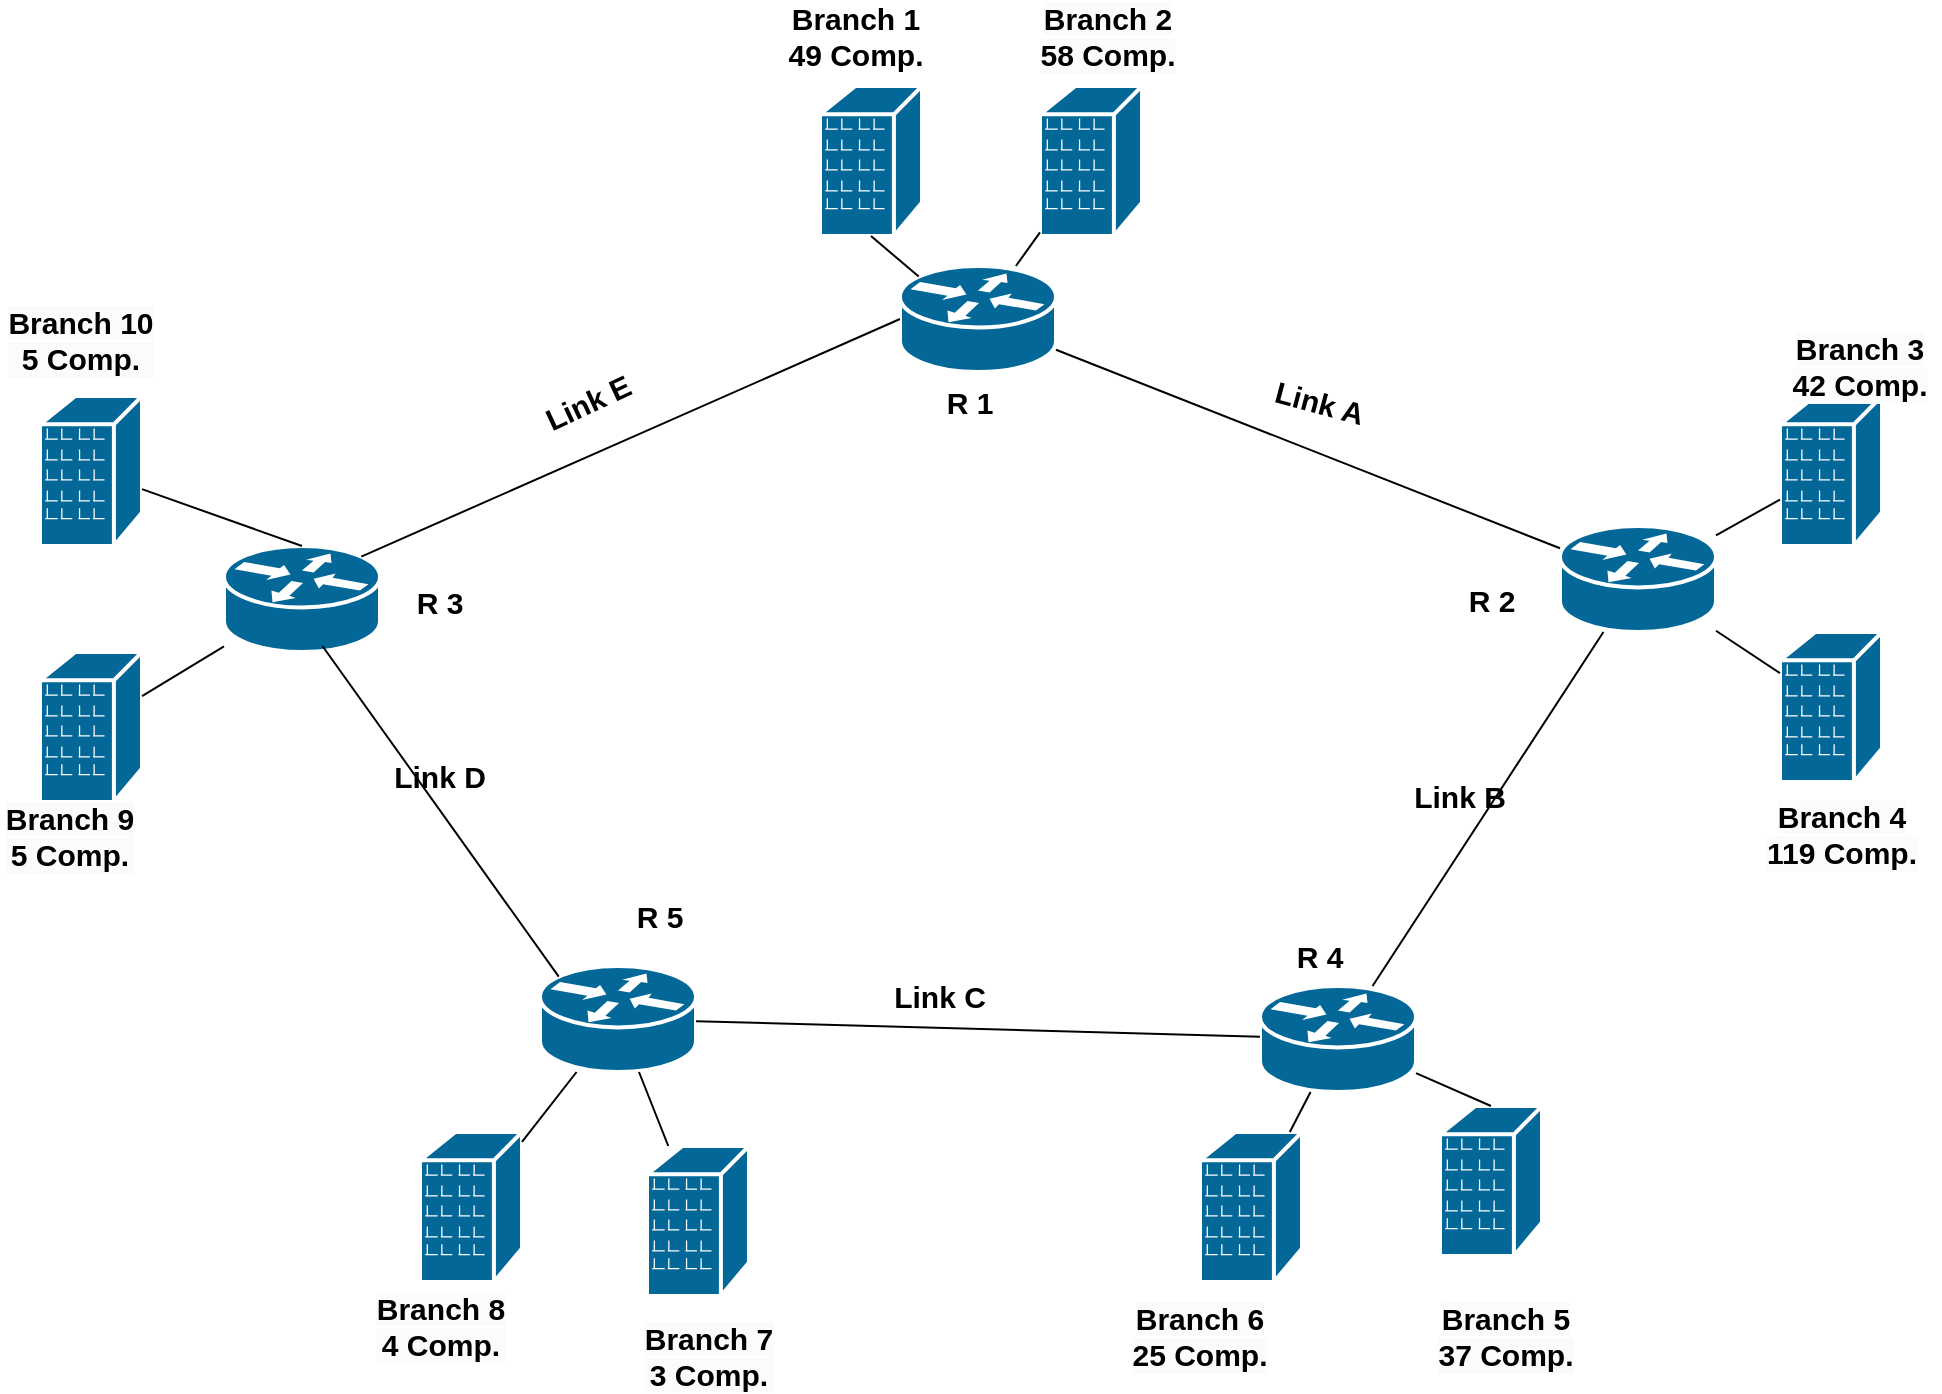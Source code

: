 <mxfile version="26.0.16">
  <diagram name="Page-1" id="eCsuilVsd4p0Eh5gDW_A">
    <mxGraphModel dx="2250" dy="1871" grid="1" gridSize="10" guides="1" tooltips="1" connect="1" arrows="1" fold="1" page="1" pageScale="1" pageWidth="850" pageHeight="1100" math="0" shadow="0">
      <root>
        <mxCell id="0" />
        <mxCell id="1" parent="0" />
        <mxCell id="zKcelk2PMo9fJWFfxGQ9-1" value="" style="shape=mxgraph.cisco.routers.router;sketch=0;html=1;pointerEvents=1;dashed=0;fillColor=#036897;strokeColor=#ffffff;strokeWidth=2;verticalLabelPosition=bottom;verticalAlign=top;align=center;outlineConnect=0;fontStyle=1;fontSize=15;" vertex="1" parent="1">
          <mxGeometry x="82" y="220" width="78" height="53" as="geometry" />
        </mxCell>
        <mxCell id="zKcelk2PMo9fJWFfxGQ9-2" value="" style="shape=mxgraph.cisco.routers.router;sketch=0;html=1;pointerEvents=1;dashed=0;fillColor=#036897;strokeColor=#ffffff;strokeWidth=2;verticalLabelPosition=bottom;verticalAlign=top;align=center;outlineConnect=0;fontStyle=1;fontSize=15;" vertex="1" parent="1">
          <mxGeometry x="420" y="80" width="78" height="53" as="geometry" />
        </mxCell>
        <mxCell id="zKcelk2PMo9fJWFfxGQ9-3" value="" style="shape=mxgraph.cisco.routers.router;sketch=0;html=1;pointerEvents=1;dashed=0;fillColor=#036897;strokeColor=#ffffff;strokeWidth=2;verticalLabelPosition=bottom;verticalAlign=top;align=center;outlineConnect=0;fontStyle=1;fontSize=15;" vertex="1" parent="1">
          <mxGeometry x="750" y="210" width="78" height="53" as="geometry" />
        </mxCell>
        <mxCell id="zKcelk2PMo9fJWFfxGQ9-4" value="" style="shape=mxgraph.cisco.routers.router;sketch=0;html=1;pointerEvents=1;dashed=0;fillColor=#036897;strokeColor=#ffffff;strokeWidth=2;verticalLabelPosition=bottom;verticalAlign=top;align=center;outlineConnect=0;fontStyle=1;fontSize=15;" vertex="1" parent="1">
          <mxGeometry x="240" y="430" width="78" height="53" as="geometry" />
        </mxCell>
        <mxCell id="zKcelk2PMo9fJWFfxGQ9-5" value="" style="shape=mxgraph.cisco.routers.router;sketch=0;html=1;pointerEvents=1;dashed=0;fillColor=#036897;strokeColor=#ffffff;strokeWidth=2;verticalLabelPosition=bottom;verticalAlign=top;align=center;outlineConnect=0;fontStyle=1;fontSize=15;" vertex="1" parent="1">
          <mxGeometry x="600" y="440" width="78" height="53" as="geometry" />
        </mxCell>
        <mxCell id="zKcelk2PMo9fJWFfxGQ9-7" value="" style="shape=mxgraph.cisco.buildings.branch_office;sketch=0;html=1;pointerEvents=1;dashed=0;fillColor=#036897;strokeColor=#ffffff;strokeWidth=2;verticalLabelPosition=bottom;verticalAlign=top;align=center;outlineConnect=0;fontStyle=1;fontSize=15;" vertex="1" parent="1">
          <mxGeometry x="-10" y="145" width="51" height="75" as="geometry" />
        </mxCell>
        <mxCell id="zKcelk2PMo9fJWFfxGQ9-8" value="" style="shape=mxgraph.cisco.buildings.branch_office;sketch=0;html=1;pointerEvents=1;dashed=0;fillColor=#036897;strokeColor=#ffffff;strokeWidth=2;verticalLabelPosition=bottom;verticalAlign=top;align=center;outlineConnect=0;fontStyle=1;fontSize=15;" vertex="1" parent="1">
          <mxGeometry x="-10" y="273" width="51" height="75" as="geometry" />
        </mxCell>
        <mxCell id="zKcelk2PMo9fJWFfxGQ9-9" value="" style="shape=mxgraph.cisco.buildings.branch_office;sketch=0;html=1;pointerEvents=1;dashed=0;fillColor=#036897;strokeColor=#ffffff;strokeWidth=2;verticalLabelPosition=bottom;verticalAlign=top;align=center;outlineConnect=0;fontStyle=1;fontSize=15;" vertex="1" parent="1">
          <mxGeometry x="380" y="-10" width="51" height="75" as="geometry" />
        </mxCell>
        <mxCell id="zKcelk2PMo9fJWFfxGQ9-10" value="" style="shape=mxgraph.cisco.buildings.branch_office;sketch=0;html=1;pointerEvents=1;dashed=0;fillColor=#036897;strokeColor=#ffffff;strokeWidth=2;verticalLabelPosition=bottom;verticalAlign=top;align=center;outlineConnect=0;fontStyle=1;fontSize=15;" vertex="1" parent="1">
          <mxGeometry x="490" y="-10" width="51" height="75" as="geometry" />
        </mxCell>
        <mxCell id="zKcelk2PMo9fJWFfxGQ9-11" value="" style="shape=mxgraph.cisco.buildings.branch_office;sketch=0;html=1;pointerEvents=1;dashed=0;fillColor=#036897;strokeColor=#ffffff;strokeWidth=2;verticalLabelPosition=bottom;verticalAlign=top;align=center;outlineConnect=0;fontStyle=1;fontSize=15;" vertex="1" parent="1">
          <mxGeometry x="180" y="513" width="51" height="75" as="geometry" />
        </mxCell>
        <mxCell id="zKcelk2PMo9fJWFfxGQ9-12" value="" style="shape=mxgraph.cisco.buildings.branch_office;sketch=0;html=1;pointerEvents=1;dashed=0;fillColor=#036897;strokeColor=#ffffff;strokeWidth=2;verticalLabelPosition=bottom;verticalAlign=top;align=center;outlineConnect=0;fontStyle=1;fontSize=15;" vertex="1" parent="1">
          <mxGeometry x="293.5" y="520" width="51" height="75" as="geometry" />
        </mxCell>
        <mxCell id="zKcelk2PMo9fJWFfxGQ9-13" value="" style="shape=mxgraph.cisco.buildings.branch_office;sketch=0;html=1;pointerEvents=1;dashed=0;fillColor=#036897;strokeColor=#ffffff;strokeWidth=2;verticalLabelPosition=bottom;verticalAlign=top;align=center;outlineConnect=0;fontStyle=1;fontSize=15;" vertex="1" parent="1">
          <mxGeometry x="570" y="513" width="51" height="75" as="geometry" />
        </mxCell>
        <mxCell id="zKcelk2PMo9fJWFfxGQ9-14" value="" style="shape=mxgraph.cisco.buildings.branch_office;sketch=0;html=1;pointerEvents=1;dashed=0;fillColor=#036897;strokeColor=#ffffff;strokeWidth=2;verticalLabelPosition=bottom;verticalAlign=top;align=center;outlineConnect=0;fontStyle=1;fontSize=15;" vertex="1" parent="1">
          <mxGeometry x="690" y="500" width="51" height="75" as="geometry" />
        </mxCell>
        <mxCell id="zKcelk2PMo9fJWFfxGQ9-17" value="" style="shape=mxgraph.cisco.buildings.branch_office;sketch=0;html=1;pointerEvents=1;dashed=0;fillColor=#036897;strokeColor=#ffffff;strokeWidth=2;verticalLabelPosition=bottom;verticalAlign=top;align=center;outlineConnect=0;fontStyle=1;fontSize=15;" vertex="1" parent="1">
          <mxGeometry x="860" y="145" width="51" height="75" as="geometry" />
        </mxCell>
        <mxCell id="zKcelk2PMo9fJWFfxGQ9-18" value="" style="shape=mxgraph.cisco.buildings.branch_office;sketch=0;html=1;pointerEvents=1;dashed=0;fillColor=#036897;strokeColor=#ffffff;strokeWidth=2;verticalLabelPosition=bottom;verticalAlign=top;align=center;outlineConnect=0;fontStyle=1;fontSize=15;" vertex="1" parent="1">
          <mxGeometry x="860" y="263" width="51" height="75" as="geometry" />
        </mxCell>
        <mxCell id="zKcelk2PMo9fJWFfxGQ9-22" value="" style="endArrow=none;html=1;rounded=0;exitX=0.88;exitY=0.1;exitDx=0;exitDy=0;exitPerimeter=0;entryX=0;entryY=0.5;entryDx=0;entryDy=0;entryPerimeter=0;fontStyle=1;fontSize=15;" edge="1" parent="1" source="zKcelk2PMo9fJWFfxGQ9-1" target="zKcelk2PMo9fJWFfxGQ9-2">
          <mxGeometry width="50" height="50" relative="1" as="geometry">
            <mxPoint x="320" y="260" as="sourcePoint" />
            <mxPoint x="370" y="210" as="targetPoint" />
          </mxGeometry>
        </mxCell>
        <mxCell id="zKcelk2PMo9fJWFfxGQ9-23" value="" style="endArrow=none;html=1;rounded=0;exitX=0.12;exitY=0.1;exitDx=0;exitDy=0;exitPerimeter=0;entryX=0.631;entryY=0.943;entryDx=0;entryDy=0;entryPerimeter=0;fontStyle=1;fontSize=15;" edge="1" parent="1" source="zKcelk2PMo9fJWFfxGQ9-4" target="zKcelk2PMo9fJWFfxGQ9-1">
          <mxGeometry width="50" height="50" relative="1" as="geometry">
            <mxPoint x="80" y="310" as="sourcePoint" />
            <mxPoint x="130" y="260" as="targetPoint" />
          </mxGeometry>
        </mxCell>
        <mxCell id="zKcelk2PMo9fJWFfxGQ9-24" value="" style="endArrow=none;html=1;rounded=0;fontStyle=1;fontSize=15;" edge="1" parent="1" source="zKcelk2PMo9fJWFfxGQ9-4" target="zKcelk2PMo9fJWFfxGQ9-5">
          <mxGeometry width="50" height="50" relative="1" as="geometry">
            <mxPoint x="450" y="440" as="sourcePoint" />
            <mxPoint x="500" y="390" as="targetPoint" />
          </mxGeometry>
        </mxCell>
        <mxCell id="zKcelk2PMo9fJWFfxGQ9-25" value="" style="endArrow=none;html=1;rounded=0;fontStyle=1;fontSize=15;" edge="1" parent="1" source="zKcelk2PMo9fJWFfxGQ9-5" target="zKcelk2PMo9fJWFfxGQ9-3">
          <mxGeometry width="50" height="50" relative="1" as="geometry">
            <mxPoint x="450" y="440" as="sourcePoint" />
            <mxPoint x="500" y="390" as="targetPoint" />
          </mxGeometry>
        </mxCell>
        <mxCell id="zKcelk2PMo9fJWFfxGQ9-26" value="" style="endArrow=none;html=1;rounded=0;fontStyle=1;fontSize=15;" edge="1" parent="1" source="zKcelk2PMo9fJWFfxGQ9-3" target="zKcelk2PMo9fJWFfxGQ9-2">
          <mxGeometry width="50" height="50" relative="1" as="geometry">
            <mxPoint x="450" y="440" as="sourcePoint" />
            <mxPoint x="500" y="390" as="targetPoint" />
          </mxGeometry>
        </mxCell>
        <mxCell id="zKcelk2PMo9fJWFfxGQ9-27" value="" style="endArrow=none;html=1;rounded=0;entryX=0.5;entryY=0;entryDx=0;entryDy=0;entryPerimeter=0;fontStyle=1;fontSize=15;" edge="1" parent="1" source="zKcelk2PMo9fJWFfxGQ9-7" target="zKcelk2PMo9fJWFfxGQ9-1">
          <mxGeometry width="50" height="50" relative="1" as="geometry">
            <mxPoint x="450" y="310" as="sourcePoint" />
            <mxPoint x="500" y="260" as="targetPoint" />
          </mxGeometry>
        </mxCell>
        <mxCell id="zKcelk2PMo9fJWFfxGQ9-28" value="" style="endArrow=none;html=1;rounded=0;fontStyle=1;fontSize=15;" edge="1" parent="1" source="zKcelk2PMo9fJWFfxGQ9-2" target="zKcelk2PMo9fJWFfxGQ9-10">
          <mxGeometry width="50" height="50" relative="1" as="geometry">
            <mxPoint x="450" y="310" as="sourcePoint" />
            <mxPoint x="500" y="260" as="targetPoint" />
          </mxGeometry>
        </mxCell>
        <mxCell id="zKcelk2PMo9fJWFfxGQ9-29" value="" style="endArrow=none;html=1;rounded=0;fontStyle=1;fontSize=15;" edge="1" parent="1" source="zKcelk2PMo9fJWFfxGQ9-11" target="zKcelk2PMo9fJWFfxGQ9-4">
          <mxGeometry width="50" height="50" relative="1" as="geometry">
            <mxPoint x="40" y="440" as="sourcePoint" />
            <mxPoint x="90" y="390" as="targetPoint" />
          </mxGeometry>
        </mxCell>
        <mxCell id="zKcelk2PMo9fJWFfxGQ9-30" value="" style="endArrow=none;html=1;rounded=0;fontStyle=1;fontSize=15;" edge="1" parent="1" source="zKcelk2PMo9fJWFfxGQ9-3" target="zKcelk2PMo9fJWFfxGQ9-17">
          <mxGeometry width="50" height="50" relative="1" as="geometry">
            <mxPoint x="621" y="323" as="sourcePoint" />
            <mxPoint x="671" y="273" as="targetPoint" />
          </mxGeometry>
        </mxCell>
        <mxCell id="zKcelk2PMo9fJWFfxGQ9-31" value="" style="endArrow=none;html=1;rounded=0;fontStyle=1;fontSize=15;" edge="1" parent="1" source="zKcelk2PMo9fJWFfxGQ9-8" target="zKcelk2PMo9fJWFfxGQ9-1">
          <mxGeometry width="50" height="50" relative="1" as="geometry">
            <mxPoint x="50" y="325.5" as="sourcePoint" />
            <mxPoint x="100" y="275.5" as="targetPoint" />
          </mxGeometry>
        </mxCell>
        <mxCell id="zKcelk2PMo9fJWFfxGQ9-32" value="" style="endArrow=none;html=1;rounded=0;entryX=0.5;entryY=1;entryDx=0;entryDy=0;entryPerimeter=0;exitX=0.12;exitY=0.1;exitDx=0;exitDy=0;exitPerimeter=0;fontStyle=1;fontSize=15;" edge="1" parent="1" source="zKcelk2PMo9fJWFfxGQ9-2" target="zKcelk2PMo9fJWFfxGQ9-9">
          <mxGeometry width="50" height="50" relative="1" as="geometry">
            <mxPoint x="410" y="270" as="sourcePoint" />
            <mxPoint x="460" y="220" as="targetPoint" />
          </mxGeometry>
        </mxCell>
        <mxCell id="zKcelk2PMo9fJWFfxGQ9-33" value="" style="endArrow=none;html=1;rounded=0;fontStyle=1;fontSize=15;" edge="1" parent="1" source="zKcelk2PMo9fJWFfxGQ9-12" target="zKcelk2PMo9fJWFfxGQ9-4">
          <mxGeometry width="50" height="50" relative="1" as="geometry">
            <mxPoint x="370" y="520" as="sourcePoint" />
            <mxPoint x="420" y="470" as="targetPoint" />
          </mxGeometry>
        </mxCell>
        <mxCell id="zKcelk2PMo9fJWFfxGQ9-34" value="" style="endArrow=none;html=1;rounded=0;fontStyle=1;fontSize=15;" edge="1" parent="1" source="zKcelk2PMo9fJWFfxGQ9-13" target="zKcelk2PMo9fJWFfxGQ9-5">
          <mxGeometry width="50" height="50" relative="1" as="geometry">
            <mxPoint x="380" y="370" as="sourcePoint" />
            <mxPoint x="430" y="320" as="targetPoint" />
          </mxGeometry>
        </mxCell>
        <mxCell id="zKcelk2PMo9fJWFfxGQ9-35" value="" style="endArrow=none;html=1;rounded=0;entryX=0.5;entryY=0;entryDx=0;entryDy=0;entryPerimeter=0;fontStyle=1;fontSize=15;" edge="1" parent="1" source="zKcelk2PMo9fJWFfxGQ9-5" target="zKcelk2PMo9fJWFfxGQ9-14">
          <mxGeometry width="50" height="50" relative="1" as="geometry">
            <mxPoint x="450" y="410" as="sourcePoint" />
            <mxPoint x="500" y="360" as="targetPoint" />
          </mxGeometry>
        </mxCell>
        <mxCell id="zKcelk2PMo9fJWFfxGQ9-36" value="" style="endArrow=none;html=1;rounded=0;fontStyle=1;fontSize=15;" edge="1" parent="1" source="zKcelk2PMo9fJWFfxGQ9-3" target="zKcelk2PMo9fJWFfxGQ9-18">
          <mxGeometry width="50" height="50" relative="1" as="geometry">
            <mxPoint x="530" y="380" as="sourcePoint" />
            <mxPoint x="580" y="330" as="targetPoint" />
          </mxGeometry>
        </mxCell>
        <mxCell id="zKcelk2PMo9fJWFfxGQ9-37" value="Branch 1&lt;div&gt;49 Comp.&lt;/div&gt;" style="text;html=1;align=center;verticalAlign=middle;whiteSpace=wrap;rounded=0;fontStyle=1;fontSize=15;" vertex="1" parent="1">
          <mxGeometry x="360" y="-50" width="75.5" height="30" as="geometry" />
        </mxCell>
        <mxCell id="zKcelk2PMo9fJWFfxGQ9-38" value="&lt;span style=&quot;color: rgb(0, 0, 0); font-family: Helvetica; font-style: normal; font-variant-ligatures: normal; font-variant-caps: normal; letter-spacing: normal; orphans: 2; text-align: center; text-indent: 0px; text-transform: none; widows: 2; word-spacing: 0px; -webkit-text-stroke-width: 0px; white-space: normal; background-color: rgb(251, 251, 251); text-decoration-thickness: initial; text-decoration-style: initial; text-decoration-color: initial; float: none; display: inline !important;&quot;&gt;Branch 2&lt;/span&gt;&lt;div style=&quot;forced-color-adjust: none; color: rgb(0, 0, 0); font-family: Helvetica; font-style: normal; font-variant-ligatures: normal; font-variant-caps: normal; letter-spacing: normal; orphans: 2; text-align: center; text-indent: 0px; text-transform: none; widows: 2; word-spacing: 0px; -webkit-text-stroke-width: 0px; white-space: normal; background-color: rgb(251, 251, 251); text-decoration-thickness: initial; text-decoration-style: initial; text-decoration-color: initial;&quot;&gt;58 Comp.&lt;/div&gt;" style="text;html=1;align=center;verticalAlign=middle;whiteSpace=wrap;rounded=0;fontStyle=1;fontSize=15;" vertex="1" parent="1">
          <mxGeometry x="488" y="-50" width="72" height="30" as="geometry" />
        </mxCell>
        <mxCell id="zKcelk2PMo9fJWFfxGQ9-39" value="&lt;span style=&quot;forced-color-adjust: none; color: rgb(0, 0, 0); font-family: Helvetica; font-style: normal; font-variant-ligatures: normal; font-variant-caps: normal; letter-spacing: normal; orphans: 2; text-align: center; text-indent: 0px; text-transform: none; widows: 2; word-spacing: 0px; -webkit-text-stroke-width: 0px; white-space: normal; text-decoration-thickness: initial; text-decoration-style: initial; text-decoration-color: initial; background-color: rgb(251, 251, 251); float: none; display: inline !important;&quot;&gt;Branch 10&lt;/span&gt;&lt;div style=&quot;forced-color-adjust: none; color: rgb(0, 0, 0); font-family: Helvetica; font-style: normal; font-variant-ligatures: normal; font-variant-caps: normal; letter-spacing: normal; orphans: 2; text-align: center; text-indent: 0px; text-transform: none; widows: 2; word-spacing: 0px; -webkit-text-stroke-width: 0px; white-space: normal; text-decoration-thickness: initial; text-decoration-style: initial; text-decoration-color: initial; background-color: rgb(251, 251, 251);&quot;&gt;5 Comp.&lt;/div&gt;" style="text;html=1;align=center;verticalAlign=middle;whiteSpace=wrap;rounded=0;fontStyle=1;fontSize=15;" vertex="1" parent="1">
          <mxGeometry x="-30" y="102" width="81" height="30" as="geometry" />
        </mxCell>
        <mxCell id="zKcelk2PMo9fJWFfxGQ9-40" value="&lt;span style=&quot;forced-color-adjust: none; color: rgb(0, 0, 0); font-family: Helvetica; font-style: normal; font-variant-ligatures: normal; font-variant-caps: normal; letter-spacing: normal; orphans: 2; text-align: center; text-indent: 0px; text-transform: none; widows: 2; word-spacing: 0px; -webkit-text-stroke-width: 0px; white-space: normal; text-decoration-thickness: initial; text-decoration-style: initial; text-decoration-color: initial; background-color: rgb(251, 251, 251); float: none; display: inline !important;&quot;&gt;Branch 9&lt;/span&gt;&lt;div style=&quot;forced-color-adjust: none; color: rgb(0, 0, 0); font-family: Helvetica; font-style: normal; font-variant-ligatures: normal; font-variant-caps: normal; letter-spacing: normal; orphans: 2; text-align: center; text-indent: 0px; text-transform: none; widows: 2; word-spacing: 0px; -webkit-text-stroke-width: 0px; white-space: normal; text-decoration-thickness: initial; text-decoration-style: initial; text-decoration-color: initial; background-color: rgb(251, 251, 251);&quot;&gt;5 Comp.&lt;/div&gt;" style="text;html=1;align=center;verticalAlign=middle;whiteSpace=wrap;rounded=0;fontStyle=1;fontSize=15;" vertex="1" parent="1">
          <mxGeometry x="-30" y="350" width="70" height="30" as="geometry" />
        </mxCell>
        <mxCell id="zKcelk2PMo9fJWFfxGQ9-41" value="&lt;span style=&quot;forced-color-adjust: none; color: rgb(0, 0, 0); font-family: Helvetica; font-style: normal; font-variant-ligatures: normal; font-variant-caps: normal; letter-spacing: normal; orphans: 2; text-align: center; text-indent: 0px; text-transform: none; widows: 2; word-spacing: 0px; -webkit-text-stroke-width: 0px; white-space: normal; text-decoration-thickness: initial; text-decoration-style: initial; text-decoration-color: initial; background-color: rgb(251, 251, 251); float: none; display: inline !important;&quot;&gt;Branch 8&lt;/span&gt;&lt;div style=&quot;forced-color-adjust: none; color: rgb(0, 0, 0); font-family: Helvetica; font-style: normal; font-variant-ligatures: normal; font-variant-caps: normal; letter-spacing: normal; orphans: 2; text-align: center; text-indent: 0px; text-transform: none; widows: 2; word-spacing: 0px; -webkit-text-stroke-width: 0px; white-space: normal; text-decoration-thickness: initial; text-decoration-style: initial; text-decoration-color: initial; background-color: rgb(251, 251, 251);&quot;&gt;4 Comp.&lt;/div&gt;" style="text;html=1;align=center;verticalAlign=middle;whiteSpace=wrap;rounded=0;fontStyle=1;fontSize=15;" vertex="1" parent="1">
          <mxGeometry x="150" y="595" width="81" height="30" as="geometry" />
        </mxCell>
        <mxCell id="zKcelk2PMo9fJWFfxGQ9-42" value="&lt;span style=&quot;forced-color-adjust: none; color: rgb(0, 0, 0); font-family: Helvetica; font-style: normal; font-variant-ligatures: normal; font-variant-caps: normal; letter-spacing: normal; orphans: 2; text-align: center; text-indent: 0px; text-transform: none; widows: 2; word-spacing: 0px; -webkit-text-stroke-width: 0px; white-space: normal; text-decoration-thickness: initial; text-decoration-style: initial; text-decoration-color: initial; background-color: rgb(251, 251, 251); float: none; display: inline !important;&quot;&gt;Branch 7&lt;/span&gt;&lt;div style=&quot;forced-color-adjust: none; color: rgb(0, 0, 0); font-family: Helvetica; font-style: normal; font-variant-ligatures: normal; font-variant-caps: normal; letter-spacing: normal; orphans: 2; text-align: center; text-indent: 0px; text-transform: none; widows: 2; word-spacing: 0px; -webkit-text-stroke-width: 0px; white-space: normal; text-decoration-thickness: initial; text-decoration-style: initial; text-decoration-color: initial; background-color: rgb(251, 251, 251);&quot;&gt;3 Comp.&lt;/div&gt;" style="text;html=1;align=center;verticalAlign=middle;whiteSpace=wrap;rounded=0;fontStyle=1;fontSize=15;" vertex="1" parent="1">
          <mxGeometry x="289" y="610" width="71" height="30" as="geometry" />
        </mxCell>
        <mxCell id="zKcelk2PMo9fJWFfxGQ9-43" value="&lt;span style=&quot;forced-color-adjust: none; color: rgb(0, 0, 0); font-family: Helvetica; font-style: normal; font-variant-ligatures: normal; font-variant-caps: normal; letter-spacing: normal; orphans: 2; text-align: center; text-indent: 0px; text-transform: none; widows: 2; word-spacing: 0px; -webkit-text-stroke-width: 0px; white-space: normal; text-decoration-thickness: initial; text-decoration-style: initial; text-decoration-color: initial; background-color: rgb(251, 251, 251); float: none; display: inline !important;&quot;&gt;Branch 6&lt;/span&gt;&lt;div style=&quot;forced-color-adjust: none; color: rgb(0, 0, 0); font-family: Helvetica; font-style: normal; font-variant-ligatures: normal; font-variant-caps: normal; letter-spacing: normal; orphans: 2; text-align: center; text-indent: 0px; text-transform: none; widows: 2; word-spacing: 0px; -webkit-text-stroke-width: 0px; white-space: normal; text-decoration-thickness: initial; text-decoration-style: initial; text-decoration-color: initial; background-color: rgb(251, 251, 251);&quot;&gt;25 Comp.&lt;/div&gt;" style="text;html=1;align=center;verticalAlign=middle;whiteSpace=wrap;rounded=0;fontStyle=1;fontSize=15;" vertex="1" parent="1">
          <mxGeometry x="530" y="600" width="80" height="30" as="geometry" />
        </mxCell>
        <mxCell id="zKcelk2PMo9fJWFfxGQ9-44" value="&lt;span style=&quot;forced-color-adjust: none; color: rgb(0, 0, 0); font-family: Helvetica; font-style: normal; font-variant-ligatures: normal; font-variant-caps: normal; letter-spacing: normal; orphans: 2; text-align: center; text-indent: 0px; text-transform: none; widows: 2; word-spacing: 0px; -webkit-text-stroke-width: 0px; white-space: normal; text-decoration-thickness: initial; text-decoration-style: initial; text-decoration-color: initial; background-color: rgb(251, 251, 251); float: none; display: inline !important;&quot;&gt;Branch 5&lt;/span&gt;&lt;div style=&quot;forced-color-adjust: none; color: rgb(0, 0, 0); font-family: Helvetica; font-style: normal; font-variant-ligatures: normal; font-variant-caps: normal; letter-spacing: normal; orphans: 2; text-align: center; text-indent: 0px; text-transform: none; widows: 2; word-spacing: 0px; -webkit-text-stroke-width: 0px; white-space: normal; text-decoration-thickness: initial; text-decoration-style: initial; text-decoration-color: initial; background-color: rgb(251, 251, 251);&quot;&gt;37 Comp.&lt;/div&gt;" style="text;html=1;align=center;verticalAlign=middle;whiteSpace=wrap;rounded=0;fontStyle=1;fontSize=15;" vertex="1" parent="1">
          <mxGeometry x="686" y="600" width="74" height="30" as="geometry" />
        </mxCell>
        <mxCell id="zKcelk2PMo9fJWFfxGQ9-45" value="&lt;span style=&quot;forced-color-adjust: none; color: rgb(0, 0, 0); font-family: Helvetica; font-style: normal; font-variant-ligatures: normal; font-variant-caps: normal; letter-spacing: normal; orphans: 2; text-align: center; text-indent: 0px; text-transform: none; widows: 2; word-spacing: 0px; -webkit-text-stroke-width: 0px; white-space: normal; text-decoration-thickness: initial; text-decoration-style: initial; text-decoration-color: initial; background-color: rgb(251, 251, 251); float: none; display: inline !important;&quot;&gt;Branch 4&lt;/span&gt;&lt;div style=&quot;forced-color-adjust: none; color: rgb(0, 0, 0); font-family: Helvetica; font-style: normal; font-variant-ligatures: normal; font-variant-caps: normal; letter-spacing: normal; orphans: 2; text-align: center; text-indent: 0px; text-transform: none; widows: 2; word-spacing: 0px; -webkit-text-stroke-width: 0px; white-space: normal; text-decoration-thickness: initial; text-decoration-style: initial; text-decoration-color: initial; background-color: rgb(251, 251, 251);&quot;&gt;119 Comp.&lt;/div&gt;" style="text;html=1;align=center;verticalAlign=middle;whiteSpace=wrap;rounded=0;fontStyle=1;fontSize=15;" vertex="1" parent="1">
          <mxGeometry x="852" y="349" width="78" height="30" as="geometry" />
        </mxCell>
        <mxCell id="zKcelk2PMo9fJWFfxGQ9-46" value="&lt;span style=&quot;color: rgb(0, 0, 0); font-family: Helvetica; font-style: normal; font-variant-ligatures: normal; font-variant-caps: normal; letter-spacing: normal; orphans: 2; text-align: center; text-indent: 0px; text-transform: none; widows: 2; word-spacing: 0px; -webkit-text-stroke-width: 0px; white-space: normal; background-color: rgb(251, 251, 251); text-decoration-thickness: initial; text-decoration-style: initial; text-decoration-color: initial; float: none; display: inline !important;&quot;&gt;Branch 3&lt;/span&gt;&lt;div style=&quot;forced-color-adjust: none; color: rgb(0, 0, 0); font-family: Helvetica; font-style: normal; font-variant-ligatures: normal; font-variant-caps: normal; letter-spacing: normal; orphans: 2; text-align: center; text-indent: 0px; text-transform: none; widows: 2; word-spacing: 0px; -webkit-text-stroke-width: 0px; white-space: normal; background-color: rgb(251, 251, 251); text-decoration-thickness: initial; text-decoration-style: initial; text-decoration-color: initial;&quot;&gt;42 Comp.&lt;/div&gt;" style="text;html=1;align=center;verticalAlign=middle;whiteSpace=wrap;rounded=0;fontStyle=1;fontSize=15;" vertex="1" parent="1">
          <mxGeometry x="860" y="115" width="80" height="30" as="geometry" />
        </mxCell>
        <mxCell id="zKcelk2PMo9fJWFfxGQ9-47" value="Link E" style="text;html=1;align=center;verticalAlign=middle;whiteSpace=wrap;rounded=0;rotation=-25;fontStyle=1;fontSize=15;" vertex="1" parent="1">
          <mxGeometry x="233.5" y="133" width="60" height="30" as="geometry" />
        </mxCell>
        <mxCell id="zKcelk2PMo9fJWFfxGQ9-48" value="Link D" style="text;html=1;align=center;verticalAlign=middle;whiteSpace=wrap;rounded=0;rotation=0;fontStyle=1;fontSize=15;" vertex="1" parent="1">
          <mxGeometry x="160" y="320" width="60" height="30" as="geometry" />
        </mxCell>
        <mxCell id="zKcelk2PMo9fJWFfxGQ9-49" value="Link A" style="text;html=1;align=center;verticalAlign=middle;whiteSpace=wrap;rounded=0;rotation=15;fontStyle=1;fontSize=15;" vertex="1" parent="1">
          <mxGeometry x="600" y="133" width="60" height="30" as="geometry" />
        </mxCell>
        <mxCell id="zKcelk2PMo9fJWFfxGQ9-50" value="Link C" style="text;html=1;align=center;verticalAlign=middle;whiteSpace=wrap;rounded=0;rotation=0;fontStyle=1;fontSize=15;" vertex="1" parent="1">
          <mxGeometry x="410" y="430" width="60" height="30" as="geometry" />
        </mxCell>
        <mxCell id="zKcelk2PMo9fJWFfxGQ9-51" value="Link B" style="text;html=1;align=center;verticalAlign=middle;whiteSpace=wrap;rounded=0;rotation=0;fontStyle=1;fontSize=15;" vertex="1" parent="1">
          <mxGeometry x="670" y="330" width="60" height="30" as="geometry" />
        </mxCell>
        <mxCell id="zKcelk2PMo9fJWFfxGQ9-52" value="R 1" style="text;html=1;align=center;verticalAlign=middle;whiteSpace=wrap;rounded=0;rotation=0;fontStyle=1;fontSize=15;" vertex="1" parent="1">
          <mxGeometry x="425" y="133" width="60" height="30" as="geometry" />
        </mxCell>
        <mxCell id="zKcelk2PMo9fJWFfxGQ9-53" value="R 3" style="text;html=1;align=center;verticalAlign=middle;whiteSpace=wrap;rounded=0;rotation=0;fontStyle=1;fontSize=15;" vertex="1" parent="1">
          <mxGeometry x="160" y="233" width="60" height="30" as="geometry" />
        </mxCell>
        <mxCell id="zKcelk2PMo9fJWFfxGQ9-54" value="R 2" style="text;html=1;align=center;verticalAlign=middle;whiteSpace=wrap;rounded=0;rotation=0;fontStyle=1;fontSize=15;" vertex="1" parent="1">
          <mxGeometry x="686" y="231.5" width="60" height="30" as="geometry" />
        </mxCell>
        <mxCell id="zKcelk2PMo9fJWFfxGQ9-55" value="R 5" style="text;html=1;align=center;verticalAlign=middle;whiteSpace=wrap;rounded=0;rotation=0;fontStyle=1;fontSize=15;" vertex="1" parent="1">
          <mxGeometry x="270" y="390" width="60" height="30" as="geometry" />
        </mxCell>
        <mxCell id="zKcelk2PMo9fJWFfxGQ9-56" value="R 4" style="text;html=1;align=center;verticalAlign=middle;whiteSpace=wrap;rounded=0;rotation=0;fontStyle=1;fontSize=15;" vertex="1" parent="1">
          <mxGeometry x="600" y="410" width="60" height="30" as="geometry" />
        </mxCell>
      </root>
    </mxGraphModel>
  </diagram>
</mxfile>
